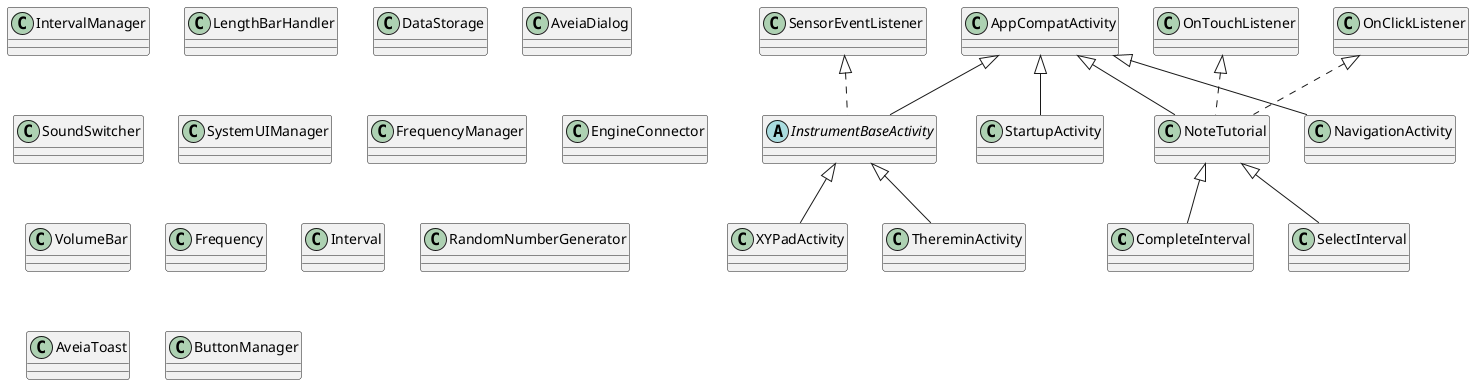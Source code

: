 @startuml
class CompleteInterval {
}
class IntervalManager {
}
class XYPadActivity {
}
class LengthBarHandler {
}
abstract class InstrumentBaseActivity {
}
class DataStorage {
}
class AveiaDialog {
}
class ThereminActivity {
}
class SoundSwitcher {
}
class StartupActivity {
}
class SystemUIManager {
}
class FrequencyManager {
}
class NoteTutorial {
}
class EngineConnector {
}
class VolumeBar {
}
class NavigationActivity {
}
class Frequency {
}
class SelectInterval {
}
class Interval {
}
class RandomNumberGenerator {
}
class AveiaToast {
}
class ButtonManager {
}


NoteTutorial <|-- CompleteInterval
InstrumentBaseActivity <|-- XYPadActivity
SensorEventListener <|.. InstrumentBaseActivity
AppCompatActivity <|-- InstrumentBaseActivity
InstrumentBaseActivity <|-- ThereminActivity
AppCompatActivity <|-- StartupActivity
OnTouchListener <|.. NoteTutorial
OnClickListener <|.. NoteTutorial
AppCompatActivity <|-- NoteTutorial
AppCompatActivity <|-- NavigationActivity
NoteTutorial <|-- SelectInterval
@enduml